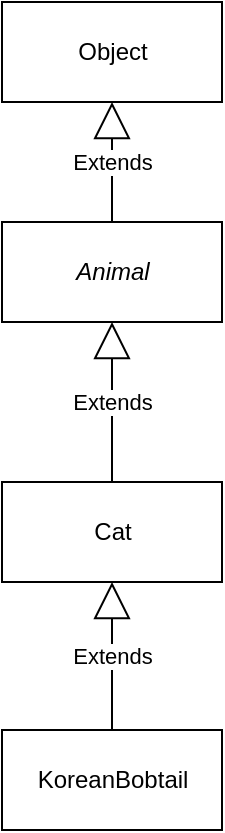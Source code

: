 <mxfile>
    <diagram id="zsAWPJjoBiFLiNPUol7d" name="페이지-1">
        <mxGraphModel dx="1108" dy="790" grid="1" gridSize="10" guides="1" tooltips="1" connect="1" arrows="1" fold="1" page="1" pageScale="1" pageWidth="1169" pageHeight="827" math="0" shadow="0">
            <root>
                <mxCell id="0"/>
                <mxCell id="1" parent="0"/>
                <mxCell id="31" value="KoreanBobtail" style="html=1;" parent="1" vertex="1">
                    <mxGeometry x="340" y="364" width="110" height="50" as="geometry"/>
                </mxCell>
                <mxCell id="32" value="Cat" style="html=1;" parent="1" vertex="1">
                    <mxGeometry x="340" y="240" width="110" height="50" as="geometry"/>
                </mxCell>
                <mxCell id="33" value="&lt;i&gt;Animal&lt;/i&gt;" style="html=1;" parent="1" vertex="1">
                    <mxGeometry x="340" y="110" width="110" height="50" as="geometry"/>
                </mxCell>
                <mxCell id="34" value="Extends" style="endArrow=block;endSize=16;endFill=0;html=1;" parent="1" source="32" target="33" edge="1">
                    <mxGeometry width="160" relative="1" as="geometry">
                        <mxPoint x="480" y="400" as="sourcePoint"/>
                        <mxPoint x="640" y="400" as="targetPoint"/>
                    </mxGeometry>
                </mxCell>
                <mxCell id="35" value="Extends" style="endArrow=block;endSize=16;endFill=0;html=1;" parent="1" source="31" target="32" edge="1">
                    <mxGeometry width="160" relative="1" as="geometry">
                        <mxPoint x="480" y="400" as="sourcePoint"/>
                        <mxPoint x="640" y="400" as="targetPoint"/>
                    </mxGeometry>
                </mxCell>
                <mxCell id="36" value="Object" style="html=1;" vertex="1" parent="1">
                    <mxGeometry x="340" width="110" height="50" as="geometry"/>
                </mxCell>
                <mxCell id="37" value="Extends" style="endArrow=block;endSize=16;endFill=0;html=1;" edge="1" parent="1" source="33" target="36">
                    <mxGeometry width="160" relative="1" as="geometry">
                        <mxPoint x="405" y="250" as="sourcePoint"/>
                        <mxPoint x="405" y="170" as="targetPoint"/>
                    </mxGeometry>
                </mxCell>
            </root>
        </mxGraphModel>
    </diagram>
</mxfile>
